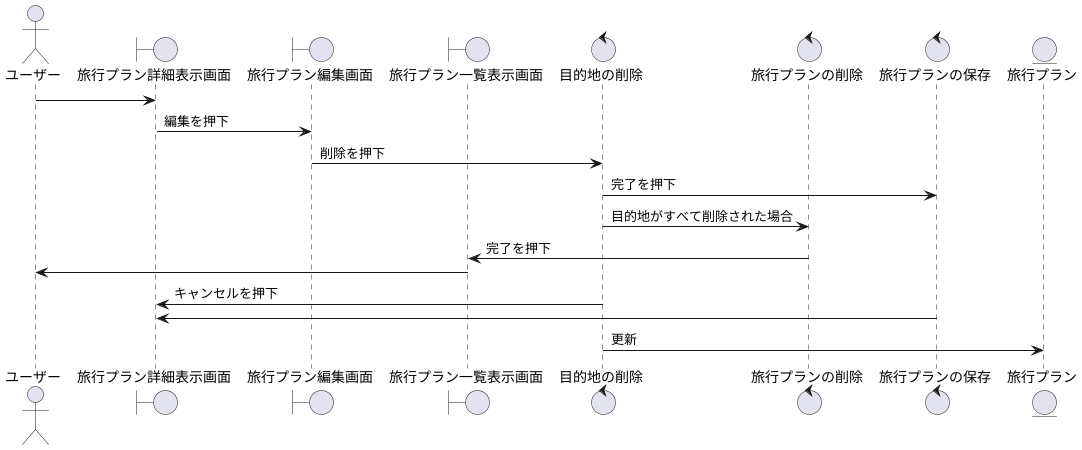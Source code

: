 @startuml

actor ユーザー

boundary 旅行プラン詳細表示画面
boundary 旅行プラン編集画面
boundary 旅行プラン一覧表示画面

control 目的地の削除
control 旅行プランの削除
control 旅行プランの保存

entity 旅行プラン

ユーザー -> 旅行プラン詳細表示画面
旅行プラン詳細表示画面 -> 旅行プラン編集画面 : 編集を押下
旅行プラン編集画面 -> 目的地の削除 : 削除を押下
目的地の削除 -> 旅行プランの保存 : 完了を押下
目的地の削除 -> 旅行プランの削除 : 目的地がすべて削除された場合
旅行プランの削除 -> 旅行プラン一覧表示画面 : 完了を押下
旅行プラン一覧表示画面 -> ユーザー
目的地の削除 -> 旅行プラン詳細表示画面 : キャンセルを押下
旅行プランの保存 -> 旅行プラン詳細表示画面
目的地の削除 -> 旅行プラン : 更新

@enduml